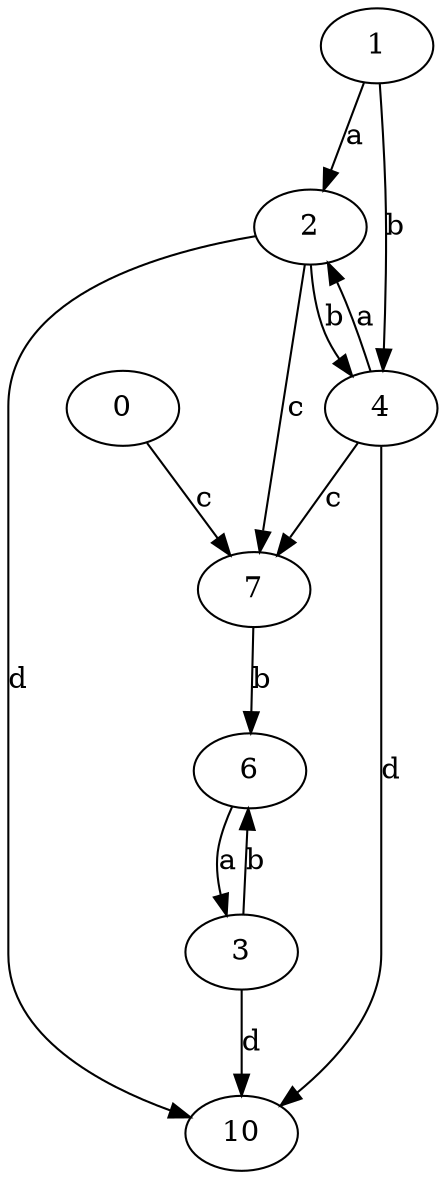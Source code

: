 strict digraph  {
0;
2;
3;
4;
6;
7;
1;
10;
0 -> 7  [label=c];
2 -> 4  [label=b];
2 -> 7  [label=c];
2 -> 10  [label=d];
3 -> 6  [label=b];
3 -> 10  [label=d];
4 -> 2  [label=a];
4 -> 7  [label=c];
4 -> 10  [label=d];
6 -> 3  [label=a];
7 -> 6  [label=b];
1 -> 2  [label=a];
1 -> 4  [label=b];
}
